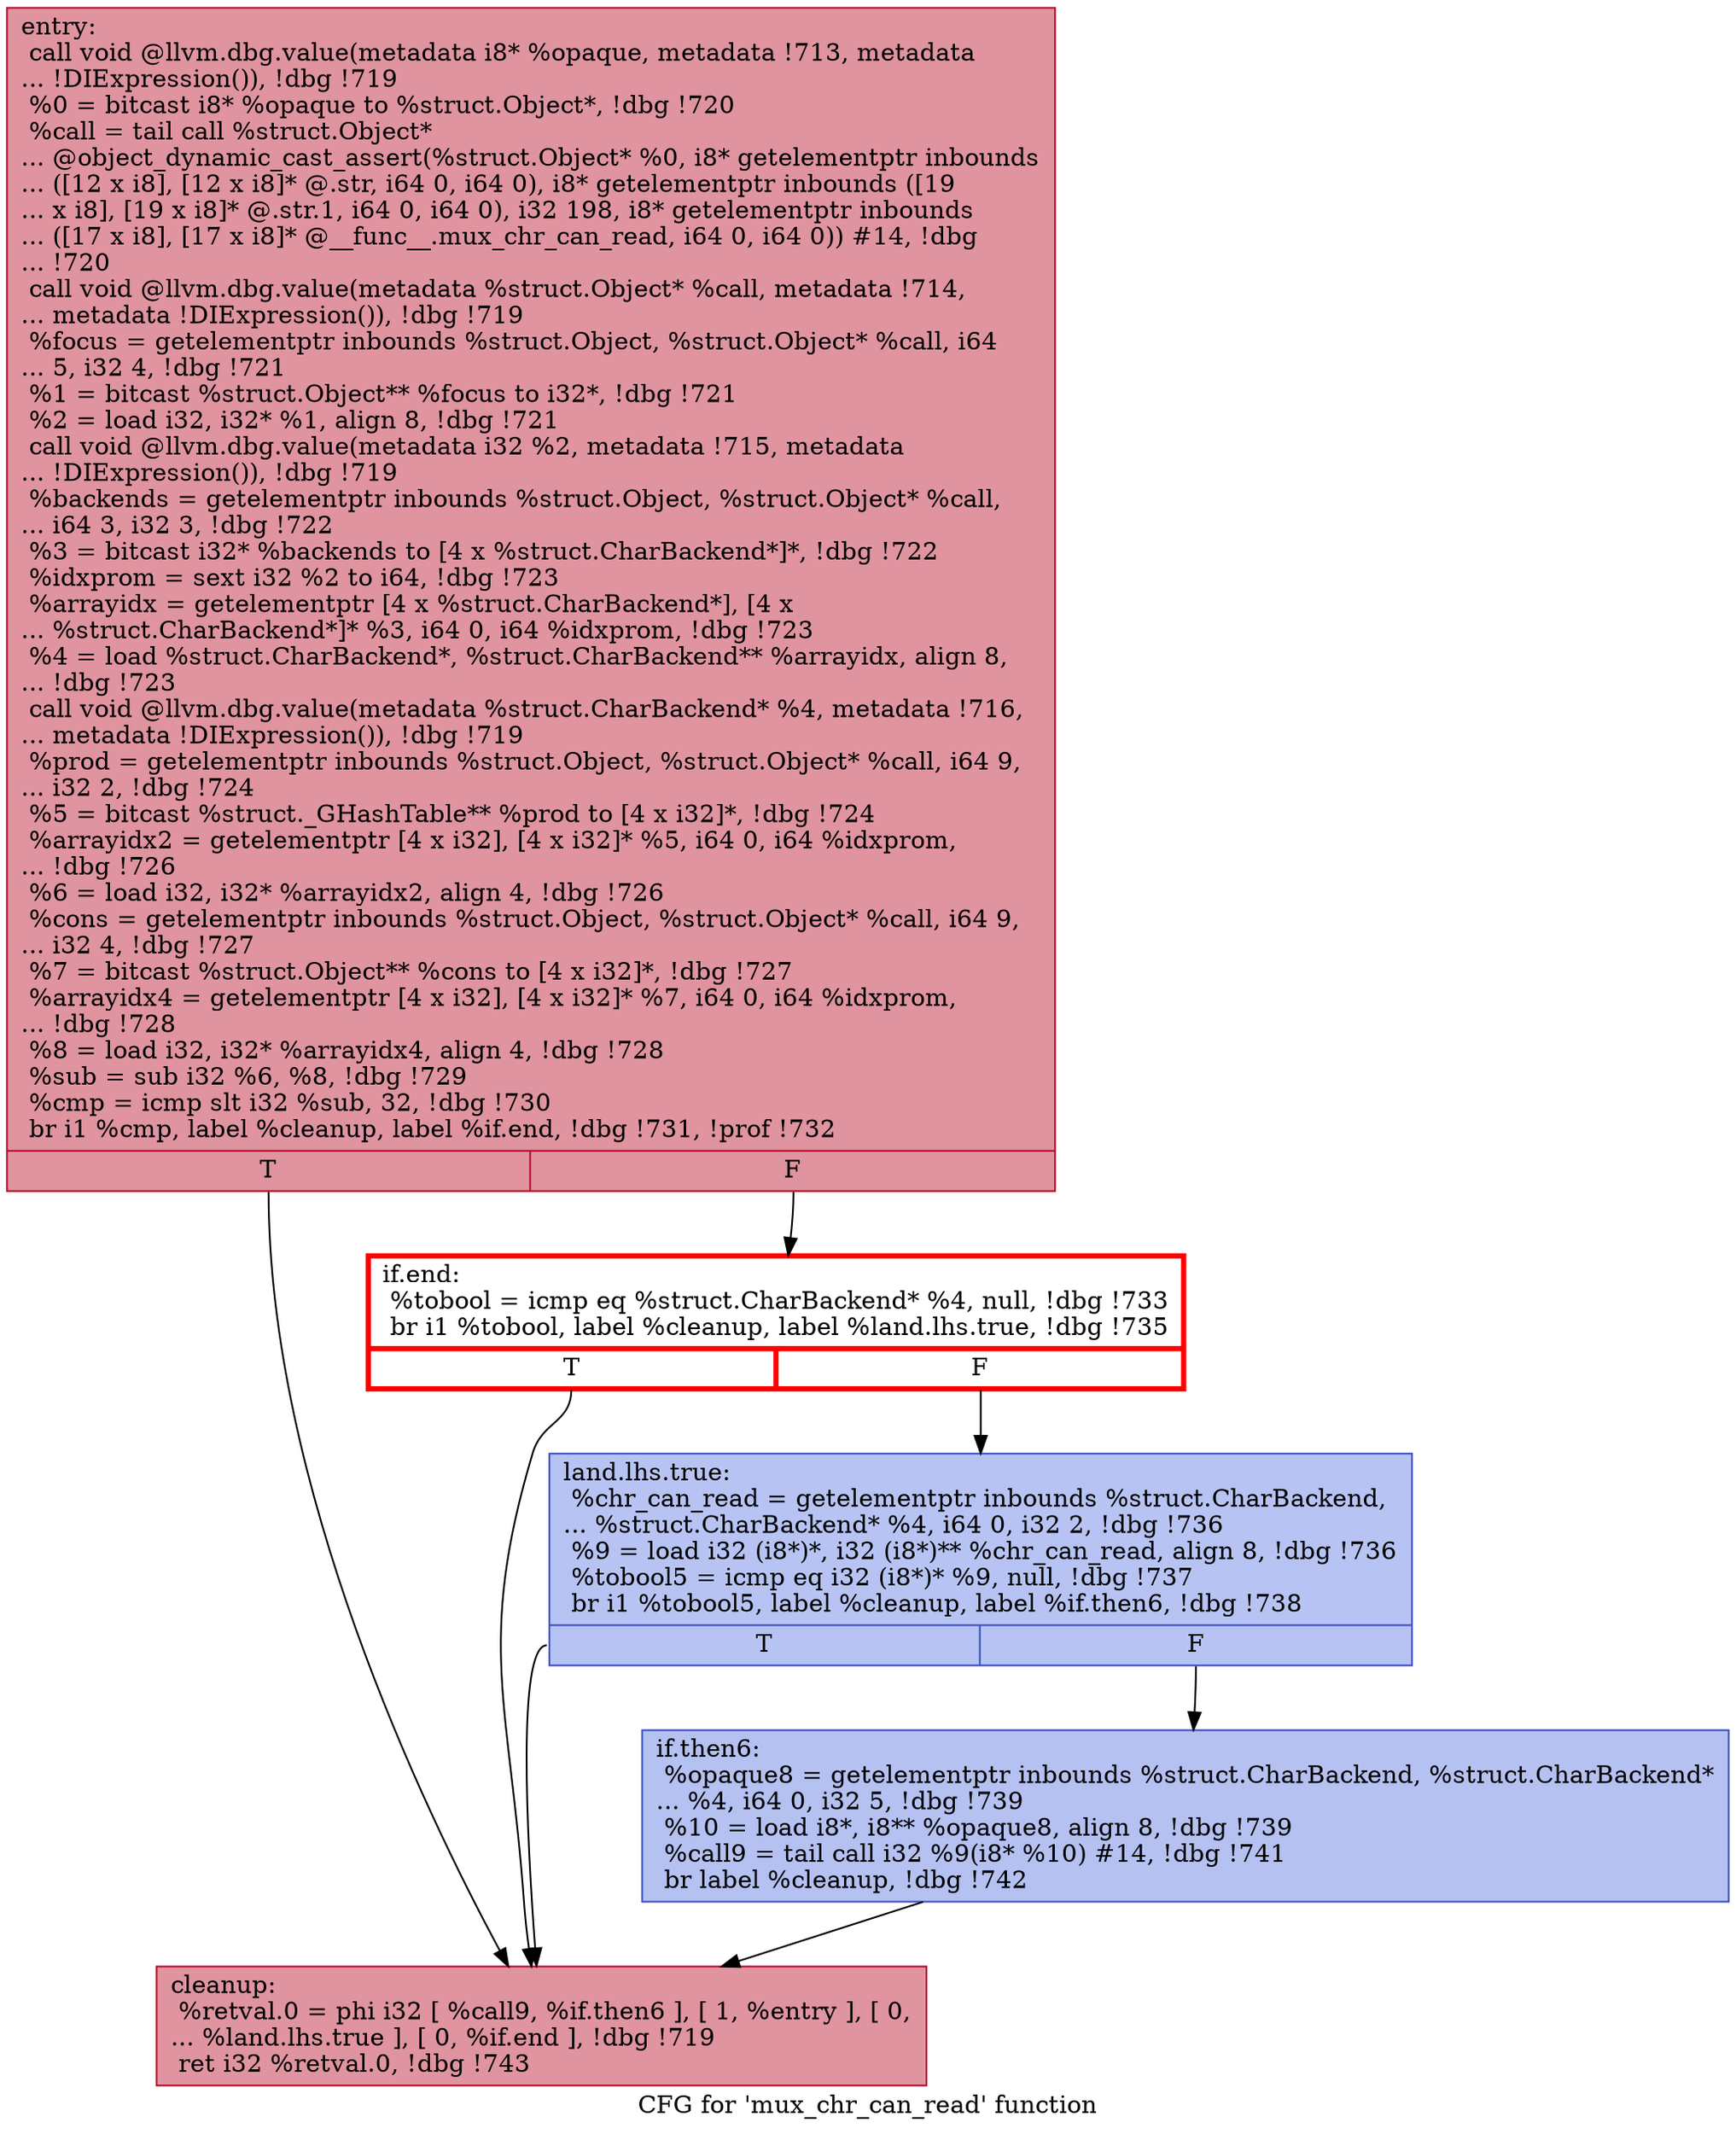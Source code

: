 digraph "CFG for 'mux_chr_can_read' function" {
	label="CFG for 'mux_chr_can_read' function";

	Node0x55d3ed835020 [shape=record,color="#b70d28ff", style=filled, fillcolor="#b70d2870",label="{entry:\l  call void @llvm.dbg.value(metadata i8* %opaque, metadata !713, metadata\l... !DIExpression()), !dbg !719\l  %0 = bitcast i8* %opaque to %struct.Object*, !dbg !720\l  %call = tail call %struct.Object*\l... @object_dynamic_cast_assert(%struct.Object* %0, i8* getelementptr inbounds\l... ([12 x i8], [12 x i8]* @.str, i64 0, i64 0), i8* getelementptr inbounds ([19\l... x i8], [19 x i8]* @.str.1, i64 0, i64 0), i32 198, i8* getelementptr inbounds\l... ([17 x i8], [17 x i8]* @__func__.mux_chr_can_read, i64 0, i64 0)) #14, !dbg\l... !720\l  call void @llvm.dbg.value(metadata %struct.Object* %call, metadata !714,\l... metadata !DIExpression()), !dbg !719\l  %focus = getelementptr inbounds %struct.Object, %struct.Object* %call, i64\l... 5, i32 4, !dbg !721\l  %1 = bitcast %struct.Object** %focus to i32*, !dbg !721\l  %2 = load i32, i32* %1, align 8, !dbg !721\l  call void @llvm.dbg.value(metadata i32 %2, metadata !715, metadata\l... !DIExpression()), !dbg !719\l  %backends = getelementptr inbounds %struct.Object, %struct.Object* %call,\l... i64 3, i32 3, !dbg !722\l  %3 = bitcast i32* %backends to [4 x %struct.CharBackend*]*, !dbg !722\l  %idxprom = sext i32 %2 to i64, !dbg !723\l  %arrayidx = getelementptr [4 x %struct.CharBackend*], [4 x\l... %struct.CharBackend*]* %3, i64 0, i64 %idxprom, !dbg !723\l  %4 = load %struct.CharBackend*, %struct.CharBackend** %arrayidx, align 8,\l... !dbg !723\l  call void @llvm.dbg.value(metadata %struct.CharBackend* %4, metadata !716,\l... metadata !DIExpression()), !dbg !719\l  %prod = getelementptr inbounds %struct.Object, %struct.Object* %call, i64 9,\l... i32 2, !dbg !724\l  %5 = bitcast %struct._GHashTable** %prod to [4 x i32]*, !dbg !724\l  %arrayidx2 = getelementptr [4 x i32], [4 x i32]* %5, i64 0, i64 %idxprom,\l... !dbg !726\l  %6 = load i32, i32* %arrayidx2, align 4, !dbg !726\l  %cons = getelementptr inbounds %struct.Object, %struct.Object* %call, i64 9,\l... i32 4, !dbg !727\l  %7 = bitcast %struct.Object** %cons to [4 x i32]*, !dbg !727\l  %arrayidx4 = getelementptr [4 x i32], [4 x i32]* %7, i64 0, i64 %idxprom,\l... !dbg !728\l  %8 = load i32, i32* %arrayidx4, align 4, !dbg !728\l  %sub = sub i32 %6, %8, !dbg !729\l  %cmp = icmp slt i32 %sub, 32, !dbg !730\l  br i1 %cmp, label %cleanup, label %if.end, !dbg !731, !prof !732\l|{<s0>T|<s1>F}}"];
	Node0x55d3ed835020:s0 -> Node0x55d3ed8f34f0;
	Node0x55d3ed835020:s1 -> Node0x55d3ed8f25f0;
	Node0x55d3ed8f25f0 [shape=record,penwidth=3.0, color="red",label="{if.end:                                           \l  %tobool = icmp eq %struct.CharBackend* %4, null, !dbg !733\l  br i1 %tobool, label %cleanup, label %land.lhs.true, !dbg !735\l|{<s0>T|<s1>F}}"];
	Node0x55d3ed8f25f0:s0 -> Node0x55d3ed8f34f0;
	Node0x55d3ed8f25f0:s1 -> Node0x55d3ed8f3930;
	Node0x55d3ed8f3930 [shape=record,color="#3d50c3ff", style=filled, fillcolor="#5b7ae570",label="{land.lhs.true:                                    \l  %chr_can_read = getelementptr inbounds %struct.CharBackend,\l... %struct.CharBackend* %4, i64 0, i32 2, !dbg !736\l  %9 = load i32 (i8*)*, i32 (i8*)** %chr_can_read, align 8, !dbg !736\l  %tobool5 = icmp eq i32 (i8*)* %9, null, !dbg !737\l  br i1 %tobool5, label %cleanup, label %if.then6, !dbg !738\l|{<s0>T|<s1>F}}"];
	Node0x55d3ed8f3930:s0 -> Node0x55d3ed8f34f0;
	Node0x55d3ed8f3930:s1 -> Node0x55d3ed8f3850;
	Node0x55d3ed8f3850 [shape=record,color="#3d50c3ff", style=filled, fillcolor="#5572df70",label="{if.then6:                                         \l  %opaque8 = getelementptr inbounds %struct.CharBackend, %struct.CharBackend*\l... %4, i64 0, i32 5, !dbg !739\l  %10 = load i8*, i8** %opaque8, align 8, !dbg !739\l  %call9 = tail call i32 %9(i8* %10) #14, !dbg !741\l  br label %cleanup, !dbg !742\l}"];
	Node0x55d3ed8f3850 -> Node0x55d3ed8f34f0;
	Node0x55d3ed8f34f0 [shape=record,color="#b70d28ff", style=filled, fillcolor="#b70d2870",label="{cleanup:                                          \l  %retval.0 = phi i32 [ %call9, %if.then6 ], [ 1, %entry ], [ 0,\l... %land.lhs.true ], [ 0, %if.end ], !dbg !719\l  ret i32 %retval.0, !dbg !743\l}"];
}
